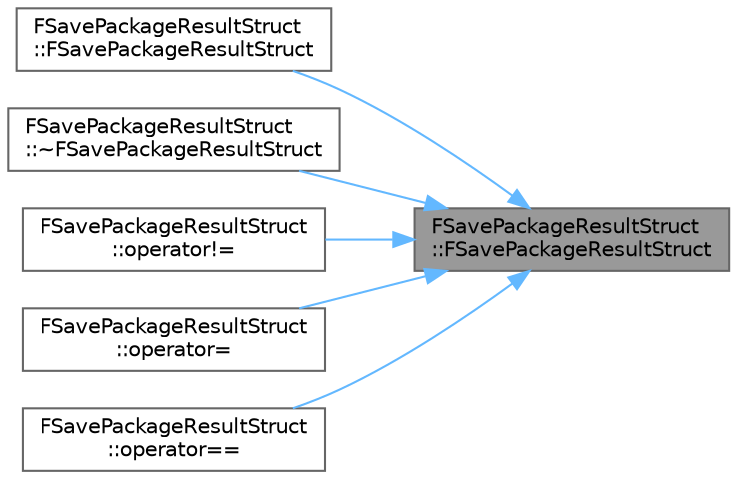 digraph "FSavePackageResultStruct::FSavePackageResultStruct"
{
 // INTERACTIVE_SVG=YES
 // LATEX_PDF_SIZE
  bgcolor="transparent";
  edge [fontname=Helvetica,fontsize=10,labelfontname=Helvetica,labelfontsize=10];
  node [fontname=Helvetica,fontsize=10,shape=box,height=0.2,width=0.4];
  rankdir="RL";
  Node1 [id="Node000001",label="FSavePackageResultStruct\l::FSavePackageResultStruct",height=0.2,width=0.4,color="gray40", fillcolor="grey60", style="filled", fontcolor="black",tooltip="Constructors, it will implicitly construct from the result enum."];
  Node1 -> Node2 [id="edge1_Node000001_Node000002",dir="back",color="steelblue1",style="solid",tooltip=" "];
  Node2 [id="Node000002",label="FSavePackageResultStruct\l::FSavePackageResultStruct",height=0.2,width=0.4,color="grey40", fillcolor="white", style="filled",URL="$de/d61/structFSavePackageResultStruct.html#a74b12afa85ac2af29fcf0acfa861edba",tooltip=" "];
  Node1 -> Node3 [id="edge2_Node000001_Node000003",dir="back",color="steelblue1",style="solid",tooltip=" "];
  Node3 [id="Node000003",label="FSavePackageResultStruct\l::~FSavePackageResultStruct",height=0.2,width=0.4,color="grey40", fillcolor="white", style="filled",URL="$de/d61/structFSavePackageResultStruct.html#a4e78a0a1fec5b57e59a788dc6f232215",tooltip=" "];
  Node1 -> Node4 [id="edge3_Node000001_Node000004",dir="back",color="steelblue1",style="solid",tooltip=" "];
  Node4 [id="Node000004",label="FSavePackageResultStruct\l::operator!=",height=0.2,width=0.4,color="grey40", fillcolor="white", style="filled",URL="$de/d61/structFSavePackageResultStruct.html#aa6bdbb54c0f6dc702fcb7fcb86895de7",tooltip=" "];
  Node1 -> Node5 [id="edge4_Node000001_Node000005",dir="back",color="steelblue1",style="solid",tooltip=" "];
  Node5 [id="Node000005",label="FSavePackageResultStruct\l::operator=",height=0.2,width=0.4,color="grey40", fillcolor="white", style="filled",URL="$de/d61/structFSavePackageResultStruct.html#af33cce476d1ff477c5f3e074ad18ef66",tooltip=" "];
  Node1 -> Node6 [id="edge5_Node000001_Node000006",dir="back",color="steelblue1",style="solid",tooltip=" "];
  Node6 [id="Node000006",label="FSavePackageResultStruct\l::operator==",height=0.2,width=0.4,color="grey40", fillcolor="white", style="filled",URL="$de/d61/structFSavePackageResultStruct.html#a9c4a96736f1dc68979cfe47f4daa6b62",tooltip=" "];
}
